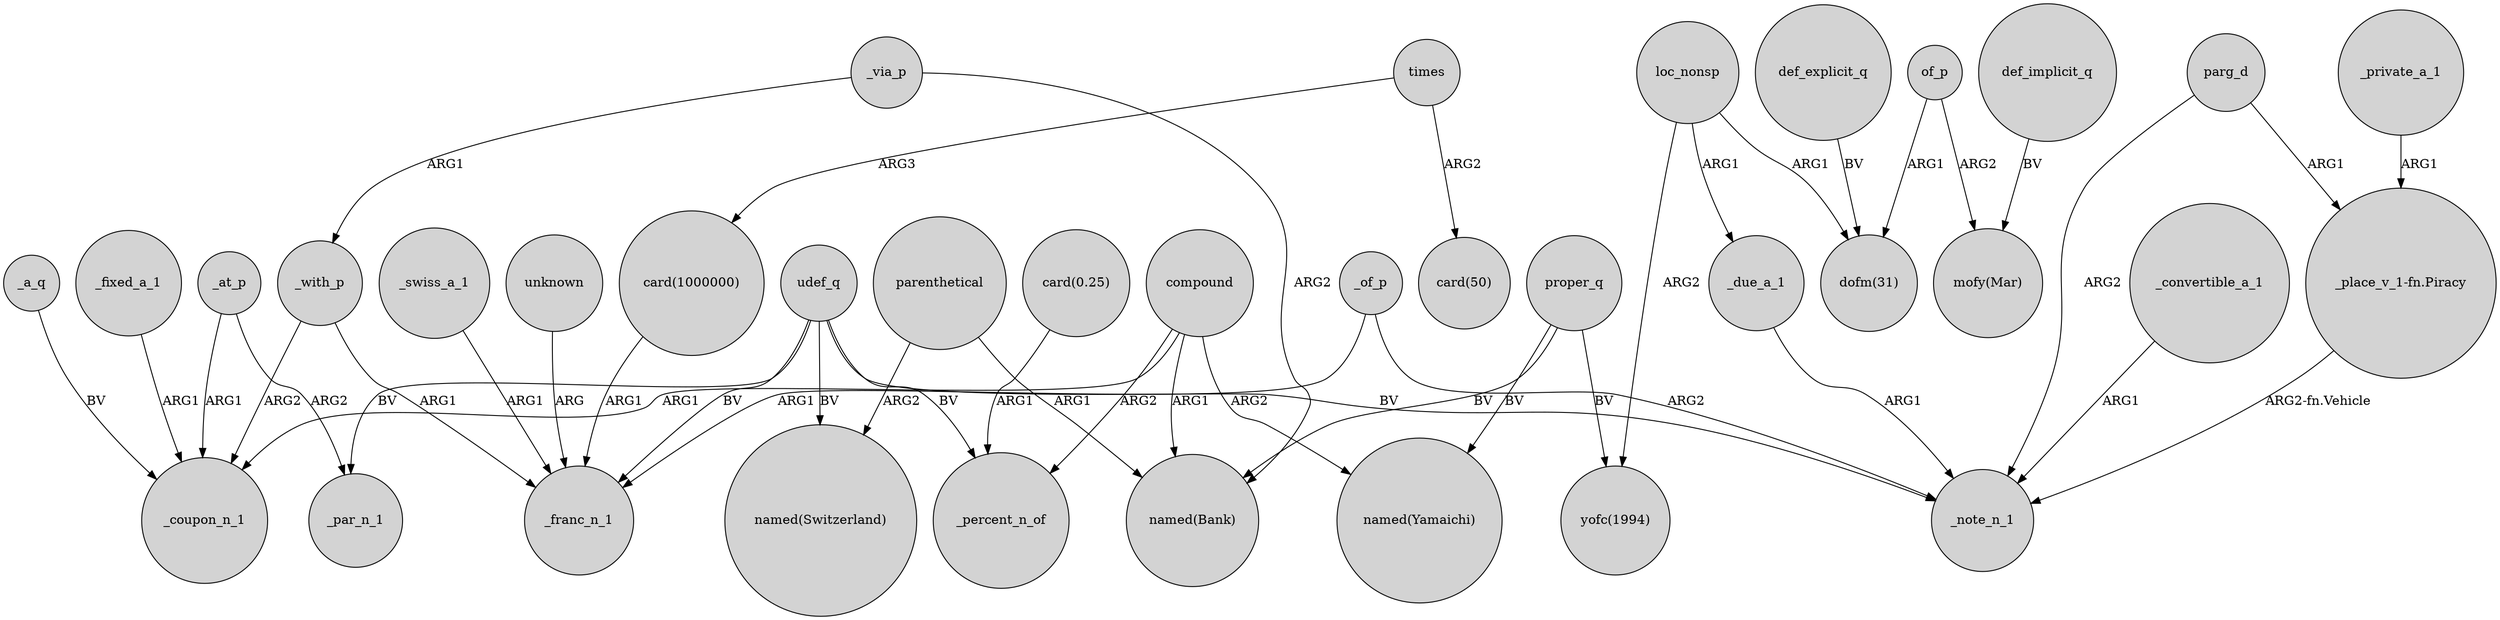 digraph {
	node [shape=circle style=filled]
	compound -> _coupon_n_1 [label=ARG1]
	_at_p -> _par_n_1 [label=ARG2]
	of_p -> "mofy(Mar)" [label=ARG2]
	times -> "card(50)" [label=ARG2]
	def_implicit_q -> "mofy(Mar)" [label=BV]
	_swiss_a_1 -> _franc_n_1 [label=ARG1]
	"card(1000000)" -> _franc_n_1 [label=ARG1]
	parenthetical -> "named(Bank)" [label=ARG1]
	times -> "card(1000000)" [label=ARG3]
	loc_nonsp -> "yofc(1994)" [label=ARG2]
	compound -> "named(Bank)" [label=ARG1]
	of_p -> "dofm(31)" [label=ARG1]
	_via_p -> _with_p [label=ARG1]
	"card(0.25)" -> _percent_n_of [label=ARG1]
	parenthetical -> "named(Switzerland)" [label=ARG2]
	_a_q -> _coupon_n_1 [label=BV]
	parg_d -> "_place_v_1-fn.Piracy" [label=ARG1]
	proper_q -> "named(Yamaichi)" [label=BV]
	parg_d -> _note_n_1 [label=ARG2]
	_at_p -> _coupon_n_1 [label=ARG1]
	udef_q -> _franc_n_1 [label=BV]
	udef_q -> _percent_n_of [label=BV]
	unknown -> _franc_n_1 [label=ARG]
	compound -> _percent_n_of [label=ARG2]
	udef_q -> _par_n_1 [label=BV]
	_convertible_a_1 -> _note_n_1 [label=ARG1]
	udef_q -> _note_n_1 [label=BV]
	_of_p -> _franc_n_1 [label=ARG1]
	"_place_v_1-fn.Piracy" -> _note_n_1 [label="ARG2-fn.Vehicle"]
	def_explicit_q -> "dofm(31)" [label=BV]
	loc_nonsp -> _due_a_1 [label=ARG1]
	_due_a_1 -> _note_n_1 [label=ARG1]
	udef_q -> "named(Switzerland)" [label=BV]
	_via_p -> "named(Bank)" [label=ARG2]
	_private_a_1 -> "_place_v_1-fn.Piracy" [label=ARG1]
	loc_nonsp -> "dofm(31)" [label=ARG1]
	compound -> "named(Yamaichi)" [label=ARG2]
	_fixed_a_1 -> _coupon_n_1 [label=ARG1]
	_with_p -> _franc_n_1 [label=ARG1]
	_of_p -> _note_n_1 [label=ARG2]
	_with_p -> _coupon_n_1 [label=ARG2]
	proper_q -> "yofc(1994)" [label=BV]
	proper_q -> "named(Bank)" [label=BV]
}
